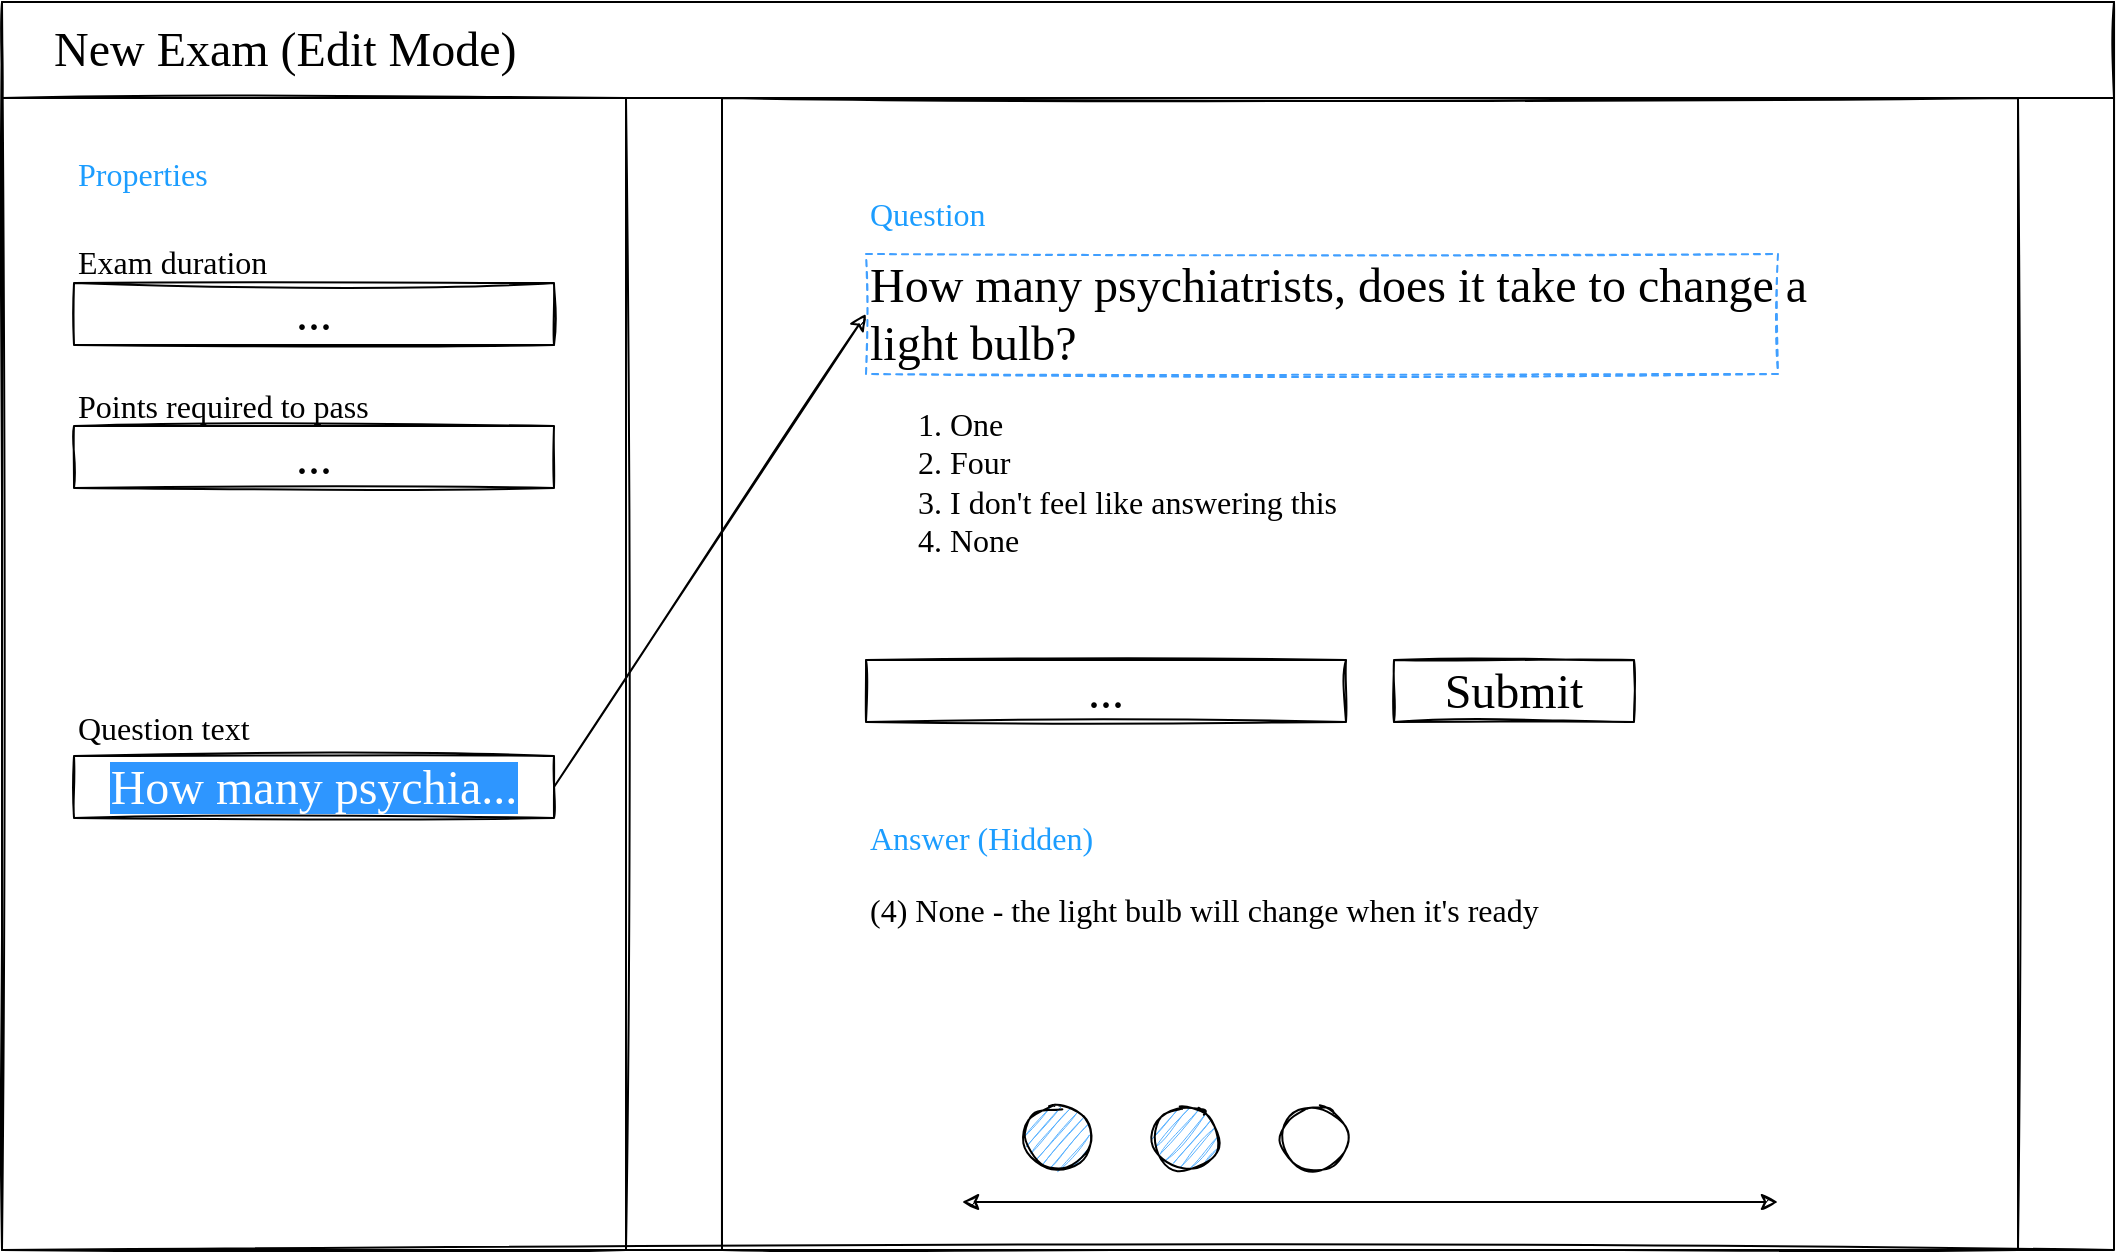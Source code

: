 <mxfile version="14.9.6" type="device"><diagram name="Page-1" id="03018318-947c-dd8e-b7a3-06fadd420f32"><mxGraphModel dx="1086" dy="846" grid="1" gridSize="24" guides="1" tooltips="1" connect="1" arrows="1" fold="1" page="1" pageScale="1" pageWidth="1100" pageHeight="850" background="#ffffff" math="0" shadow="0"><root><mxCell id="0"/><mxCell id="1" parent="0"/><mxCell id="OGgon90IX7rGMveDxl82-1" value="" style="rounded=0;whiteSpace=wrap;html=1;fillColor=none;sketch=1;shadow=0;glass=0;" parent="1" vertex="1"><mxGeometry x="48" y="72" width="1056" height="624" as="geometry"/></mxCell><mxCell id="C7FMI4yj47EaDApZxjF1-1" value="" style="rounded=0;whiteSpace=wrap;html=1;fillColor=none;sketch=1;shadow=0;glass=0;" vertex="1" parent="1"><mxGeometry x="48" y="72" width="1056" height="48" as="geometry"/></mxCell><mxCell id="C7FMI4yj47EaDApZxjF1-2" value="New Exam (Edit Mode)" style="text;html=1;strokeColor=none;fillColor=none;align=left;verticalAlign=middle;whiteSpace=wrap;rounded=0;fontFamily=Comic Sans MS;fontSize=24;" vertex="1" parent="1"><mxGeometry x="72" y="86" width="552" height="20" as="geometry"/></mxCell><mxCell id="C7FMI4yj47EaDApZxjF1-3" value="" style="rounded=0;whiteSpace=wrap;html=1;fillColor=none;sketch=1;shadow=0;glass=0;" vertex="1" parent="1"><mxGeometry x="48" y="120" width="312" height="576" as="geometry"/></mxCell><mxCell id="C7FMI4yj47EaDApZxjF1-4" value="Exam duration" style="text;html=1;strokeColor=none;fillColor=none;align=left;verticalAlign=middle;whiteSpace=wrap;rounded=0;fontFamily=Comic Sans MS;fontSize=16;" vertex="1" parent="1"><mxGeometry x="84" y="192" width="264" height="20" as="geometry"/></mxCell><mxCell id="C7FMI4yj47EaDApZxjF1-5" value="" style="rounded=0;whiteSpace=wrap;html=1;fillColor=none;sketch=1;shadow=0;glass=0;" vertex="1" parent="1"><mxGeometry x="408" y="120" width="648" height="576" as="geometry"/></mxCell><mxCell id="C7FMI4yj47EaDApZxjF1-6" value="Question" style="text;html=1;strokeColor=none;fillColor=none;align=left;verticalAlign=middle;whiteSpace=wrap;rounded=0;fontFamily=Comic Sans MS;fontSize=16;fontColor=#1C9DFF;" vertex="1" parent="1"><mxGeometry x="480" y="168" width="264" height="20" as="geometry"/></mxCell><mxCell id="C7FMI4yj47EaDApZxjF1-7" value="How many psychiatrists, does it take to change a light bulb?" style="text;html=1;strokeColor=none;fillColor=none;align=left;verticalAlign=middle;whiteSpace=wrap;rounded=0;fontFamily=Comic Sans MS;fontSize=24;" vertex="1" parent="1"><mxGeometry x="480" y="192" width="504" height="72" as="geometry"/></mxCell><mxCell id="C7FMI4yj47EaDApZxjF1-8" value="&lt;div&gt;&lt;ol&gt;&lt;li&gt;One&lt;/li&gt;&lt;li&gt;Four&lt;/li&gt;&lt;li&gt;I don't feel like answering this&lt;/li&gt;&lt;li&gt;&lt;span&gt;None&lt;/span&gt;&lt;br&gt;&lt;/li&gt;&lt;/ol&gt;&lt;/div&gt;" style="text;html=1;strokeColor=none;fillColor=none;align=left;verticalAlign=middle;whiteSpace=wrap;rounded=0;fontFamily=Comic Sans MS;fontSize=16;" vertex="1" parent="1"><mxGeometry x="480" y="264" width="360" height="96" as="geometry"/></mxCell><mxCell id="C7FMI4yj47EaDApZxjF1-9" value="Answer (Hidden)" style="text;html=1;strokeColor=none;fillColor=none;align=left;verticalAlign=middle;whiteSpace=wrap;rounded=0;fontFamily=Comic Sans MS;fontSize=16;fontColor=#1C9DFF;" vertex="1" parent="1"><mxGeometry x="480" y="480" width="264" height="20" as="geometry"/></mxCell><mxCell id="C7FMI4yj47EaDApZxjF1-10" value="..." style="rounded=0;whiteSpace=wrap;html=1;fillColor=none;sketch=1;shadow=0;glass=0;fontFamily=Comic Sans MS;fontSize=24;align=center;" vertex="1" parent="1"><mxGeometry x="480" y="401" width="240" height="31" as="geometry"/></mxCell><mxCell id="C7FMI4yj47EaDApZxjF1-12" value="Submit" style="rounded=0;whiteSpace=wrap;html=1;fillColor=none;sketch=1;shadow=0;glass=0;fontFamily=Comic Sans MS;fontSize=24;align=center;" vertex="1" parent="1"><mxGeometry x="744" y="401" width="120" height="31" as="geometry"/></mxCell><mxCell id="C7FMI4yj47EaDApZxjF1-13" value="(4) None - the light bulb will change when it's ready" style="text;html=1;strokeColor=none;fillColor=none;align=left;verticalAlign=middle;whiteSpace=wrap;rounded=0;fontFamily=Comic Sans MS;fontSize=16;" vertex="1" parent="1"><mxGeometry x="480" y="500" width="504" height="52" as="geometry"/></mxCell><mxCell id="C7FMI4yj47EaDApZxjF1-14" value="Properties" style="text;html=1;strokeColor=none;fillColor=none;align=left;verticalAlign=middle;whiteSpace=wrap;rounded=0;fontFamily=Comic Sans MS;fontSize=16;fontColor=#1C9DFF;" vertex="1" parent="1"><mxGeometry x="84" y="148" width="264" height="20" as="geometry"/></mxCell><mxCell id="C7FMI4yj47EaDApZxjF1-15" value="Points required to pass" style="text;html=1;strokeColor=none;fillColor=none;align=left;verticalAlign=middle;whiteSpace=wrap;rounded=0;fontFamily=Comic Sans MS;fontSize=16;" vertex="1" parent="1"><mxGeometry x="84" y="264" width="264" height="20" as="geometry"/></mxCell><mxCell id="C7FMI4yj47EaDApZxjF1-16" value="..." style="rounded=0;whiteSpace=wrap;html=1;fillColor=none;sketch=1;shadow=0;glass=0;fontFamily=Comic Sans MS;fontSize=24;align=center;" vertex="1" parent="1"><mxGeometry x="84" y="212.5" width="240" height="31" as="geometry"/></mxCell><mxCell id="C7FMI4yj47EaDApZxjF1-17" value="..." style="rounded=0;whiteSpace=wrap;html=1;fillColor=none;sketch=1;shadow=0;glass=0;fontFamily=Comic Sans MS;fontSize=24;align=center;" vertex="1" parent="1"><mxGeometry x="84" y="284" width="240" height="31" as="geometry"/></mxCell><mxCell id="C7FMI4yj47EaDApZxjF1-18" value="" style="rounded=0;whiteSpace=wrap;html=1;fontFamily=Comic Sans MS;fontSize=16;align=left;noLabel=1;fontColor=none;fillColor=none;dashed=1;sketch=1;strokeColor=#409FFF;glass=0;shadow=0;" vertex="1" parent="1"><mxGeometry x="480" y="198" width="456" height="60" as="geometry"/></mxCell><mxCell id="C7FMI4yj47EaDApZxjF1-19" value="&lt;span style=&quot;background-color: rgb(46 , 150 , 255)&quot;&gt;&lt;font color=&quot;#ffffff&quot;&gt;How many psychia...&lt;/font&gt;&lt;/span&gt;" style="rounded=0;whiteSpace=wrap;html=1;fillColor=none;sketch=1;shadow=0;glass=0;fontFamily=Comic Sans MS;fontSize=24;align=center;" vertex="1" parent="1"><mxGeometry x="84" y="449" width="240" height="31" as="geometry"/></mxCell><mxCell id="C7FMI4yj47EaDApZxjF1-20" value="" style="endArrow=classic;html=1;fontFamily=Comic Sans MS;fontSize=16;fontColor=none;sketch=1;entryX=0;entryY=0.5;entryDx=0;entryDy=0;exitX=1;exitY=0.5;exitDx=0;exitDy=0;" edge="1" parent="1" source="C7FMI4yj47EaDApZxjF1-19" target="C7FMI4yj47EaDApZxjF1-18"><mxGeometry width="50" height="50" relative="1" as="geometry"><mxPoint x="288" y="410" as="sourcePoint"/><mxPoint x="338" y="360" as="targetPoint"/></mxGeometry></mxCell><mxCell id="C7FMI4yj47EaDApZxjF1-21" value="Question text" style="text;html=1;strokeColor=none;fillColor=none;align=left;verticalAlign=middle;whiteSpace=wrap;rounded=0;fontFamily=Comic Sans MS;fontSize=16;" vertex="1" parent="1"><mxGeometry x="84" y="425" width="264" height="20" as="geometry"/></mxCell><mxCell id="C7FMI4yj47EaDApZxjF1-24" value="" style="endArrow=classic;startArrow=classic;html=1;fontFamily=Comic Sans MS;fontSize=16;fontColor=none;sketch=1;" edge="1" parent="1"><mxGeometry width="50" height="50" relative="1" as="geometry"><mxPoint x="528" y="672" as="sourcePoint"/><mxPoint x="936" y="672" as="targetPoint"/></mxGeometry></mxCell><mxCell id="C7FMI4yj47EaDApZxjF1-25" value="" style="ellipse;whiteSpace=wrap;html=1;aspect=fixed;rounded=0;shadow=0;glass=0;sketch=1;fontFamily=Comic Sans MS;fontSize=16;fontColor=none;align=left;fillColor=#59B2FF;" vertex="1" parent="1"><mxGeometry x="560" y="624" width="32" height="32" as="geometry"/></mxCell><mxCell id="C7FMI4yj47EaDApZxjF1-26" value="" style="ellipse;whiteSpace=wrap;html=1;aspect=fixed;rounded=0;shadow=0;glass=0;sketch=1;fontFamily=Comic Sans MS;fontSize=16;fontColor=none;align=left;fillColor=#59B2FF;" vertex="1" parent="1"><mxGeometry x="624" y="624" width="32" height="32" as="geometry"/></mxCell><mxCell id="C7FMI4yj47EaDApZxjF1-27" value="" style="ellipse;whiteSpace=wrap;html=1;aspect=fixed;rounded=0;shadow=0;glass=0;sketch=1;fontFamily=Comic Sans MS;fontSize=16;fontColor=none;align=left;fillColor=none;" vertex="1" parent="1"><mxGeometry x="688" y="624" width="32" height="32" as="geometry"/></mxCell></root></mxGraphModel></diagram></mxfile>